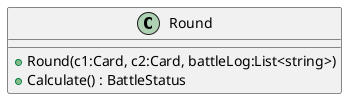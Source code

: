 @startuml
class Round {
    + Round(c1:Card, c2:Card, battleLog:List<string>)
    + Calculate() : BattleStatus
}
@enduml
